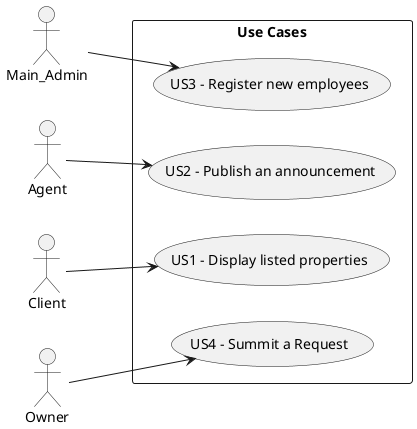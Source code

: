 @startuml
'https://plantuml.com/use-case-diagram

left to right direction

actor Main_Admin as Admin
actor Agent as Agent
actor Client as Client
actor Owner as Owner

rectangle "Use Cases" as usecases{
    usecase "US1 - Display listed properties" as UC1
    usecase "US2 - Publish an announcement" as UC2
    usecase "US3 - Register new employees" as UC3
    usecase "US4 - Summit a Request" as UC4
}

    Client --> UC1
    Agent --> UC2
    Admin --> UC3
    Owner --> UC4

@enduml